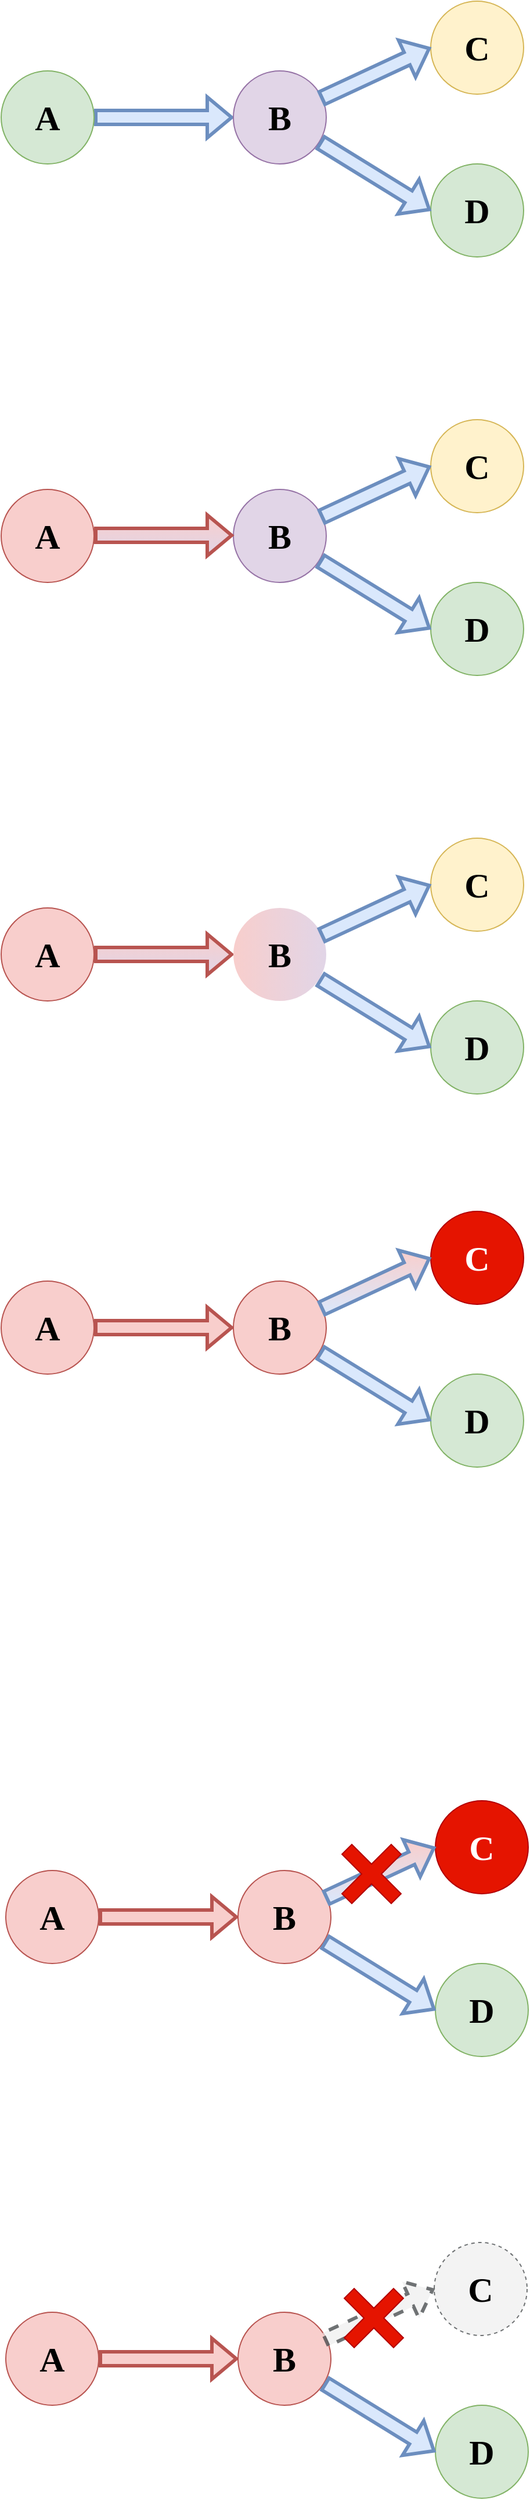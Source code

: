 <mxfile version="22.1.3" type="device">
  <diagram name="Seite-1" id="DFVlbBRGEHCnhkPTt2_H">
    <mxGraphModel dx="1434" dy="775" grid="0" gridSize="10" guides="1" tooltips="1" connect="1" arrows="1" fold="1" page="1" pageScale="1" pageWidth="1169" pageHeight="827" math="0" shadow="0">
      <root>
        <mxCell id="0" />
        <mxCell id="1" parent="0" />
        <mxCell id="g19ZSVrqyFc0ZGoT6V9a-3" value="" style="edgeStyle=orthogonalEdgeStyle;rounded=0;orthogonalLoop=1;jettySize=auto;html=1;strokeWidth=3;shape=flexArrow;fillColor=#dae8fc;strokeColor=#6c8ebf;" edge="1" parent="1" source="g19ZSVrqyFc0ZGoT6V9a-1" target="g19ZSVrqyFc0ZGoT6V9a-2">
          <mxGeometry relative="1" as="geometry" />
        </mxCell>
        <mxCell id="g19ZSVrqyFc0ZGoT6V9a-1" value="A" style="ellipse;whiteSpace=wrap;html=1;aspect=fixed;fontFamily=Garamond;fontStyle=1;fontSize=30;fillColor=#d5e8d4;strokeColor=#82b366;" vertex="1" parent="1">
          <mxGeometry x="270" y="260" width="80" height="80" as="geometry" />
        </mxCell>
        <mxCell id="g19ZSVrqyFc0ZGoT6V9a-2" value="B" style="ellipse;whiteSpace=wrap;html=1;aspect=fixed;fontFamily=Garamond;fontStyle=1;fontSize=30;fillColor=#e1d5e7;strokeColor=#9673a6;" vertex="1" parent="1">
          <mxGeometry x="470" y="260" width="80" height="80" as="geometry" />
        </mxCell>
        <mxCell id="g19ZSVrqyFc0ZGoT6V9a-4" value="C" style="ellipse;whiteSpace=wrap;html=1;aspect=fixed;fontFamily=Garamond;fontStyle=1;fontSize=30;fillColor=#fff2cc;strokeColor=#d6b656;" vertex="1" parent="1">
          <mxGeometry x="640" y="200" width="80" height="80" as="geometry" />
        </mxCell>
        <mxCell id="g19ZSVrqyFc0ZGoT6V9a-6" value="" style="rounded=0;orthogonalLoop=1;jettySize=auto;html=1;strokeWidth=3;shape=flexArrow;fillColor=#dae8fc;strokeColor=#6c8ebf;exitX=0.938;exitY=0.3;exitDx=0;exitDy=0;entryX=0;entryY=0.5;entryDx=0;entryDy=0;exitPerimeter=0;" edge="1" parent="1" source="g19ZSVrqyFc0ZGoT6V9a-2" target="g19ZSVrqyFc0ZGoT6V9a-4">
          <mxGeometry relative="1" as="geometry">
            <mxPoint x="400" y="310" as="sourcePoint" />
            <mxPoint x="480" y="310" as="targetPoint" />
          </mxGeometry>
        </mxCell>
        <mxCell id="g19ZSVrqyFc0ZGoT6V9a-7" value="D" style="ellipse;whiteSpace=wrap;html=1;aspect=fixed;fontFamily=Garamond;fontStyle=1;fontSize=30;fillColor=#d5e8d4;strokeColor=#82b366;" vertex="1" parent="1">
          <mxGeometry x="640" y="340" width="80" height="80" as="geometry" />
        </mxCell>
        <mxCell id="g19ZSVrqyFc0ZGoT6V9a-8" value="" style="rounded=0;orthogonalLoop=1;jettySize=auto;html=1;strokeWidth=3;shape=flexArrow;fillColor=#dae8fc;strokeColor=#6c8ebf;entryX=0;entryY=0.5;entryDx=0;entryDy=0;" edge="1" parent="1" source="g19ZSVrqyFc0ZGoT6V9a-2" target="g19ZSVrqyFc0ZGoT6V9a-7">
          <mxGeometry relative="1" as="geometry">
            <mxPoint x="548" y="282" as="sourcePoint" />
            <mxPoint x="650" y="250" as="targetPoint" />
          </mxGeometry>
        </mxCell>
        <mxCell id="g19ZSVrqyFc0ZGoT6V9a-10" value="A" style="ellipse;whiteSpace=wrap;html=1;aspect=fixed;fontFamily=Garamond;fontStyle=1;fontSize=30;fillColor=#f8cecc;strokeColor=#b85450;" vertex="1" parent="1">
          <mxGeometry x="270" y="620" width="80" height="80" as="geometry" />
        </mxCell>
        <mxCell id="g19ZSVrqyFc0ZGoT6V9a-11" value="B" style="ellipse;whiteSpace=wrap;html=1;aspect=fixed;fontFamily=Garamond;fontStyle=1;fontSize=30;fillColor=#e1d5e7;strokeColor=#9673a6;" vertex="1" parent="1">
          <mxGeometry x="470" y="620" width="80" height="80" as="geometry" />
        </mxCell>
        <mxCell id="g19ZSVrqyFc0ZGoT6V9a-12" value="C" style="ellipse;whiteSpace=wrap;html=1;aspect=fixed;fontFamily=Garamond;fontStyle=1;fontSize=30;fillColor=#fff2cc;strokeColor=#d6b656;" vertex="1" parent="1">
          <mxGeometry x="640" y="560" width="80" height="80" as="geometry" />
        </mxCell>
        <mxCell id="g19ZSVrqyFc0ZGoT6V9a-13" value="" style="rounded=0;orthogonalLoop=1;jettySize=auto;html=1;strokeWidth=3;shape=flexArrow;fillColor=#dae8fc;strokeColor=#6c8ebf;exitX=0.938;exitY=0.3;exitDx=0;exitDy=0;entryX=0;entryY=0.5;entryDx=0;entryDy=0;exitPerimeter=0;" edge="1" source="g19ZSVrqyFc0ZGoT6V9a-11" target="g19ZSVrqyFc0ZGoT6V9a-12" parent="1">
          <mxGeometry relative="1" as="geometry">
            <mxPoint x="400" y="670" as="sourcePoint" />
            <mxPoint x="480" y="670" as="targetPoint" />
          </mxGeometry>
        </mxCell>
        <mxCell id="g19ZSVrqyFc0ZGoT6V9a-14" value="D" style="ellipse;whiteSpace=wrap;html=1;aspect=fixed;fontFamily=Garamond;fontStyle=1;fontSize=30;fillColor=#d5e8d4;strokeColor=#82b366;" vertex="1" parent="1">
          <mxGeometry x="640" y="700" width="80" height="80" as="geometry" />
        </mxCell>
        <mxCell id="g19ZSVrqyFc0ZGoT6V9a-15" value="" style="rounded=0;orthogonalLoop=1;jettySize=auto;html=1;strokeWidth=3;shape=flexArrow;fillColor=#dae8fc;strokeColor=#6c8ebf;entryX=0;entryY=0.5;entryDx=0;entryDy=0;" edge="1" source="g19ZSVrqyFc0ZGoT6V9a-11" target="g19ZSVrqyFc0ZGoT6V9a-14" parent="1">
          <mxGeometry relative="1" as="geometry">
            <mxPoint x="548" y="642" as="sourcePoint" />
            <mxPoint x="650" y="610" as="targetPoint" />
          </mxGeometry>
        </mxCell>
        <mxCell id="g19ZSVrqyFc0ZGoT6V9a-16" value="" style="edgeStyle=orthogonalEdgeStyle;rounded=0;orthogonalLoop=1;jettySize=auto;html=1;strokeWidth=3;shape=flexArrow;fillColor=#f8cecc;strokeColor=#b85450;gradientColor=#e1d5e7;" edge="1" source="g19ZSVrqyFc0ZGoT6V9a-17" target="g19ZSVrqyFc0ZGoT6V9a-18" parent="1">
          <mxGeometry relative="1" as="geometry" />
        </mxCell>
        <mxCell id="g19ZSVrqyFc0ZGoT6V9a-17" value="A" style="ellipse;whiteSpace=wrap;html=1;aspect=fixed;fontFamily=Garamond;fontStyle=1;fontSize=30;fillColor=#f8cecc;strokeColor=#b85450;" vertex="1" parent="1">
          <mxGeometry x="270" y="980" width="80" height="80" as="geometry" />
        </mxCell>
        <mxCell id="g19ZSVrqyFc0ZGoT6V9a-18" value="B" style="ellipse;whiteSpace=wrap;html=1;aspect=fixed;fontFamily=Garamond;fontStyle=1;fontSize=30;fillColor=#f8cecc;strokeColor=none;gradientColor=#e1d5e7;gradientDirection=east;shadow=0;" vertex="1" parent="1">
          <mxGeometry x="470" y="980" width="80" height="80" as="geometry" />
        </mxCell>
        <mxCell id="g19ZSVrqyFc0ZGoT6V9a-19" value="C" style="ellipse;whiteSpace=wrap;html=1;aspect=fixed;fontFamily=Garamond;fontStyle=1;fontSize=30;fillColor=#fff2cc;strokeColor=#d6b656;" vertex="1" parent="1">
          <mxGeometry x="640" y="920" width="80" height="80" as="geometry" />
        </mxCell>
        <mxCell id="g19ZSVrqyFc0ZGoT6V9a-20" value="" style="rounded=0;orthogonalLoop=1;jettySize=auto;html=1;strokeWidth=3;shape=flexArrow;fillColor=#dae8fc;strokeColor=#6c8ebf;exitX=0.938;exitY=0.3;exitDx=0;exitDy=0;entryX=0;entryY=0.5;entryDx=0;entryDy=0;exitPerimeter=0;" edge="1" source="g19ZSVrqyFc0ZGoT6V9a-18" target="g19ZSVrqyFc0ZGoT6V9a-19" parent="1">
          <mxGeometry relative="1" as="geometry">
            <mxPoint x="400" y="1030" as="sourcePoint" />
            <mxPoint x="480" y="1030" as="targetPoint" />
          </mxGeometry>
        </mxCell>
        <mxCell id="g19ZSVrqyFc0ZGoT6V9a-21" value="D" style="ellipse;whiteSpace=wrap;html=1;aspect=fixed;fontFamily=Garamond;fontStyle=1;fontSize=30;fillColor=#d5e8d4;strokeColor=#82b366;" vertex="1" parent="1">
          <mxGeometry x="640" y="1060" width="80" height="80" as="geometry" />
        </mxCell>
        <mxCell id="g19ZSVrqyFc0ZGoT6V9a-22" value="" style="rounded=0;orthogonalLoop=1;jettySize=auto;html=1;strokeWidth=3;shape=flexArrow;fillColor=#dae8fc;strokeColor=#6c8ebf;entryX=0;entryY=0.5;entryDx=0;entryDy=0;" edge="1" source="g19ZSVrqyFc0ZGoT6V9a-18" target="g19ZSVrqyFc0ZGoT6V9a-21" parent="1">
          <mxGeometry relative="1" as="geometry">
            <mxPoint x="548" y="1002" as="sourcePoint" />
            <mxPoint x="650" y="970" as="targetPoint" />
          </mxGeometry>
        </mxCell>
        <mxCell id="g19ZSVrqyFc0ZGoT6V9a-23" value="" style="edgeStyle=orthogonalEdgeStyle;rounded=0;orthogonalLoop=1;jettySize=auto;html=1;strokeWidth=3;shape=flexArrow;fillColor=#f8cecc;strokeColor=#b85450;" edge="1" source="g19ZSVrqyFc0ZGoT6V9a-24" target="g19ZSVrqyFc0ZGoT6V9a-25" parent="1">
          <mxGeometry relative="1" as="geometry" />
        </mxCell>
        <mxCell id="g19ZSVrqyFc0ZGoT6V9a-24" value="A" style="ellipse;whiteSpace=wrap;html=1;aspect=fixed;fontFamily=Garamond;fontStyle=1;fontSize=30;fillColor=#f8cecc;strokeColor=#b85450;" vertex="1" parent="1">
          <mxGeometry x="270" y="1301" width="80" height="80" as="geometry" />
        </mxCell>
        <mxCell id="g19ZSVrqyFc0ZGoT6V9a-25" value="B" style="ellipse;whiteSpace=wrap;html=1;aspect=fixed;fontFamily=Garamond;fontStyle=1;fontSize=30;fillColor=#f8cecc;strokeColor=#b85450;" vertex="1" parent="1">
          <mxGeometry x="470" y="1301" width="80" height="80" as="geometry" />
        </mxCell>
        <mxCell id="g19ZSVrqyFc0ZGoT6V9a-26" value="C" style="ellipse;whiteSpace=wrap;html=1;aspect=fixed;fontFamily=Garamond;fontStyle=1;fontSize=30;fillColor=#e51400;strokeColor=#B20000;fontColor=#ffffff;" vertex="1" parent="1">
          <mxGeometry x="640" y="1241" width="80" height="80" as="geometry" />
        </mxCell>
        <mxCell id="g19ZSVrqyFc0ZGoT6V9a-27" value="" style="rounded=0;orthogonalLoop=1;jettySize=auto;html=1;strokeWidth=3;shape=flexArrow;fillColor=#f8cecc;strokeColor=#6c8ebf;exitX=0.938;exitY=0.3;exitDx=0;exitDy=0;entryX=0;entryY=0.5;entryDx=0;entryDy=0;exitPerimeter=0;gradientColor=#dae8fc;" edge="1" source="g19ZSVrqyFc0ZGoT6V9a-25" target="g19ZSVrqyFc0ZGoT6V9a-26" parent="1">
          <mxGeometry relative="1" as="geometry">
            <mxPoint x="400" y="1351" as="sourcePoint" />
            <mxPoint x="480" y="1351" as="targetPoint" />
          </mxGeometry>
        </mxCell>
        <mxCell id="g19ZSVrqyFc0ZGoT6V9a-28" value="D" style="ellipse;whiteSpace=wrap;html=1;aspect=fixed;fontFamily=Garamond;fontStyle=1;fontSize=30;fillColor=#d5e8d4;strokeColor=#82b366;" vertex="1" parent="1">
          <mxGeometry x="640" y="1381" width="80" height="80" as="geometry" />
        </mxCell>
        <mxCell id="g19ZSVrqyFc0ZGoT6V9a-29" value="" style="rounded=0;orthogonalLoop=1;jettySize=auto;html=1;strokeWidth=3;shape=flexArrow;fillColor=#dae8fc;strokeColor=#6c8ebf;entryX=0;entryY=0.5;entryDx=0;entryDy=0;" edge="1" source="g19ZSVrqyFc0ZGoT6V9a-25" target="g19ZSVrqyFc0ZGoT6V9a-28" parent="1">
          <mxGeometry relative="1" as="geometry">
            <mxPoint x="548" y="1323" as="sourcePoint" />
            <mxPoint x="650" y="1291" as="targetPoint" />
          </mxGeometry>
        </mxCell>
        <mxCell id="g19ZSVrqyFc0ZGoT6V9a-31" value="" style="edgeStyle=orthogonalEdgeStyle;rounded=0;orthogonalLoop=1;jettySize=auto;html=1;strokeWidth=3;shape=flexArrow;fillColor=#f8cecc;strokeColor=#b85450;gradientColor=#e1d5e7;" edge="1" parent="1">
          <mxGeometry relative="1" as="geometry">
            <mxPoint x="350" y="659.5" as="sourcePoint" />
            <mxPoint x="470" y="659.5" as="targetPoint" />
          </mxGeometry>
        </mxCell>
        <mxCell id="g19ZSVrqyFc0ZGoT6V9a-32" value="" style="edgeStyle=orthogonalEdgeStyle;rounded=0;orthogonalLoop=1;jettySize=auto;html=1;strokeWidth=3;shape=flexArrow;fillColor=#f8cecc;strokeColor=#b85450;" edge="1" source="g19ZSVrqyFc0ZGoT6V9a-33" target="g19ZSVrqyFc0ZGoT6V9a-34" parent="1">
          <mxGeometry relative="1" as="geometry" />
        </mxCell>
        <mxCell id="g19ZSVrqyFc0ZGoT6V9a-33" value="A" style="ellipse;whiteSpace=wrap;html=1;aspect=fixed;fontFamily=Garamond;fontStyle=1;fontSize=30;fillColor=#f8cecc;strokeColor=#b85450;" vertex="1" parent="1">
          <mxGeometry x="274" y="1808" width="80" height="80" as="geometry" />
        </mxCell>
        <mxCell id="g19ZSVrqyFc0ZGoT6V9a-34" value="B" style="ellipse;whiteSpace=wrap;html=1;aspect=fixed;fontFamily=Garamond;fontStyle=1;fontSize=30;fillColor=#f8cecc;strokeColor=#b85450;" vertex="1" parent="1">
          <mxGeometry x="474" y="1808" width="80" height="80" as="geometry" />
        </mxCell>
        <mxCell id="g19ZSVrqyFc0ZGoT6V9a-35" value="C" style="ellipse;whiteSpace=wrap;html=1;aspect=fixed;fontFamily=Garamond;fontStyle=1;fontSize=30;fillColor=#e51400;strokeColor=#B20000;fontColor=#ffffff;" vertex="1" parent="1">
          <mxGeometry x="644" y="1748" width="80" height="80" as="geometry" />
        </mxCell>
        <mxCell id="g19ZSVrqyFc0ZGoT6V9a-36" value="" style="rounded=0;orthogonalLoop=1;jettySize=auto;html=1;strokeWidth=3;shape=flexArrow;fillColor=#f8cecc;strokeColor=#6c8ebf;exitX=0.938;exitY=0.3;exitDx=0;exitDy=0;entryX=0;entryY=0.5;entryDx=0;entryDy=0;exitPerimeter=0;gradientColor=#dae8fc;" edge="1" source="g19ZSVrqyFc0ZGoT6V9a-34" target="g19ZSVrqyFc0ZGoT6V9a-35" parent="1">
          <mxGeometry relative="1" as="geometry">
            <mxPoint x="404" y="1858" as="sourcePoint" />
            <mxPoint x="484" y="1858" as="targetPoint" />
          </mxGeometry>
        </mxCell>
        <mxCell id="g19ZSVrqyFc0ZGoT6V9a-37" value="D" style="ellipse;whiteSpace=wrap;html=1;aspect=fixed;fontFamily=Garamond;fontStyle=1;fontSize=30;fillColor=#d5e8d4;strokeColor=#82b366;" vertex="1" parent="1">
          <mxGeometry x="644" y="1888" width="80" height="80" as="geometry" />
        </mxCell>
        <mxCell id="g19ZSVrqyFc0ZGoT6V9a-38" value="" style="rounded=0;orthogonalLoop=1;jettySize=auto;html=1;strokeWidth=3;shape=flexArrow;fillColor=#dae8fc;strokeColor=#6c8ebf;entryX=0;entryY=0.5;entryDx=0;entryDy=0;" edge="1" source="g19ZSVrqyFc0ZGoT6V9a-34" target="g19ZSVrqyFc0ZGoT6V9a-37" parent="1">
          <mxGeometry relative="1" as="geometry">
            <mxPoint x="552" y="1830" as="sourcePoint" />
            <mxPoint x="654" y="1798" as="targetPoint" />
          </mxGeometry>
        </mxCell>
        <mxCell id="g19ZSVrqyFc0ZGoT6V9a-39" value="" style="shape=cross;whiteSpace=wrap;html=1;rotation=-45;fillColor=#e51400;fontColor=#ffffff;strokeColor=#B20000;" vertex="1" parent="1">
          <mxGeometry x="559" y="1781" width="60" height="60" as="geometry" />
        </mxCell>
        <mxCell id="g19ZSVrqyFc0ZGoT6V9a-43" value="" style="edgeStyle=orthogonalEdgeStyle;rounded=0;orthogonalLoop=1;jettySize=auto;html=1;strokeWidth=3;shape=flexArrow;fillColor=#f8cecc;strokeColor=#b85450;" edge="1" source="g19ZSVrqyFc0ZGoT6V9a-44" target="g19ZSVrqyFc0ZGoT6V9a-45" parent="1">
          <mxGeometry relative="1" as="geometry" />
        </mxCell>
        <mxCell id="g19ZSVrqyFc0ZGoT6V9a-44" value="A" style="ellipse;whiteSpace=wrap;html=1;aspect=fixed;fontFamily=Garamond;fontStyle=1;fontSize=30;fillColor=#f8cecc;strokeColor=#b85450;" vertex="1" parent="1">
          <mxGeometry x="274" y="2188" width="80" height="80" as="geometry" />
        </mxCell>
        <mxCell id="g19ZSVrqyFc0ZGoT6V9a-45" value="B" style="ellipse;whiteSpace=wrap;html=1;aspect=fixed;fontFamily=Garamond;fontStyle=1;fontSize=30;fillColor=#f8cecc;strokeColor=#b85450;" vertex="1" parent="1">
          <mxGeometry x="474" y="2188" width="80" height="80" as="geometry" />
        </mxCell>
        <mxCell id="g19ZSVrqyFc0ZGoT6V9a-46" value="C" style="ellipse;whiteSpace=wrap;html=1;aspect=fixed;fontFamily=Garamond;fontStyle=1;fontSize=30;fillColor=#eeeeee;strokeColor=#36393d;opacity=70;dashed=1;" vertex="1" parent="1">
          <mxGeometry x="643" y="2128" width="80" height="80" as="geometry" />
        </mxCell>
        <mxCell id="g19ZSVrqyFc0ZGoT6V9a-47" value="" style="rounded=0;orthogonalLoop=1;jettySize=auto;html=1;strokeWidth=3;shape=flexArrow;fillColor=#eeeeee;strokeColor=#36393d;exitX=0.938;exitY=0.3;exitDx=0;exitDy=0;entryX=0;entryY=0.5;entryDx=0;entryDy=0;exitPerimeter=0;opacity=70;dashed=1;" edge="1" target="g19ZSVrqyFc0ZGoT6V9a-46" parent="1">
          <mxGeometry relative="1" as="geometry">
            <mxPoint x="548.04" y="2212" as="sourcePoint" />
            <mxPoint x="483" y="2238" as="targetPoint" />
          </mxGeometry>
        </mxCell>
        <mxCell id="g19ZSVrqyFc0ZGoT6V9a-48" value="D" style="ellipse;whiteSpace=wrap;html=1;aspect=fixed;fontFamily=Garamond;fontStyle=1;fontSize=30;fillColor=#d5e8d4;strokeColor=#82b366;" vertex="1" parent="1">
          <mxGeometry x="644" y="2268" width="80" height="80" as="geometry" />
        </mxCell>
        <mxCell id="g19ZSVrqyFc0ZGoT6V9a-49" value="" style="rounded=0;orthogonalLoop=1;jettySize=auto;html=1;strokeWidth=3;shape=flexArrow;fillColor=#dae8fc;strokeColor=#6c8ebf;entryX=0;entryY=0.5;entryDx=0;entryDy=0;" edge="1" source="g19ZSVrqyFc0ZGoT6V9a-45" target="g19ZSVrqyFc0ZGoT6V9a-48" parent="1">
          <mxGeometry relative="1" as="geometry">
            <mxPoint x="552" y="2210" as="sourcePoint" />
            <mxPoint x="654" y="2178" as="targetPoint" />
          </mxGeometry>
        </mxCell>
        <mxCell id="g19ZSVrqyFc0ZGoT6V9a-51" value="" style="shape=cross;whiteSpace=wrap;html=1;rotation=-45;fillColor=#e51400;fontColor=#ffffff;strokeColor=#B20000;" vertex="1" parent="1">
          <mxGeometry x="561" y="2163" width="60" height="60" as="geometry" />
        </mxCell>
      </root>
    </mxGraphModel>
  </diagram>
</mxfile>
